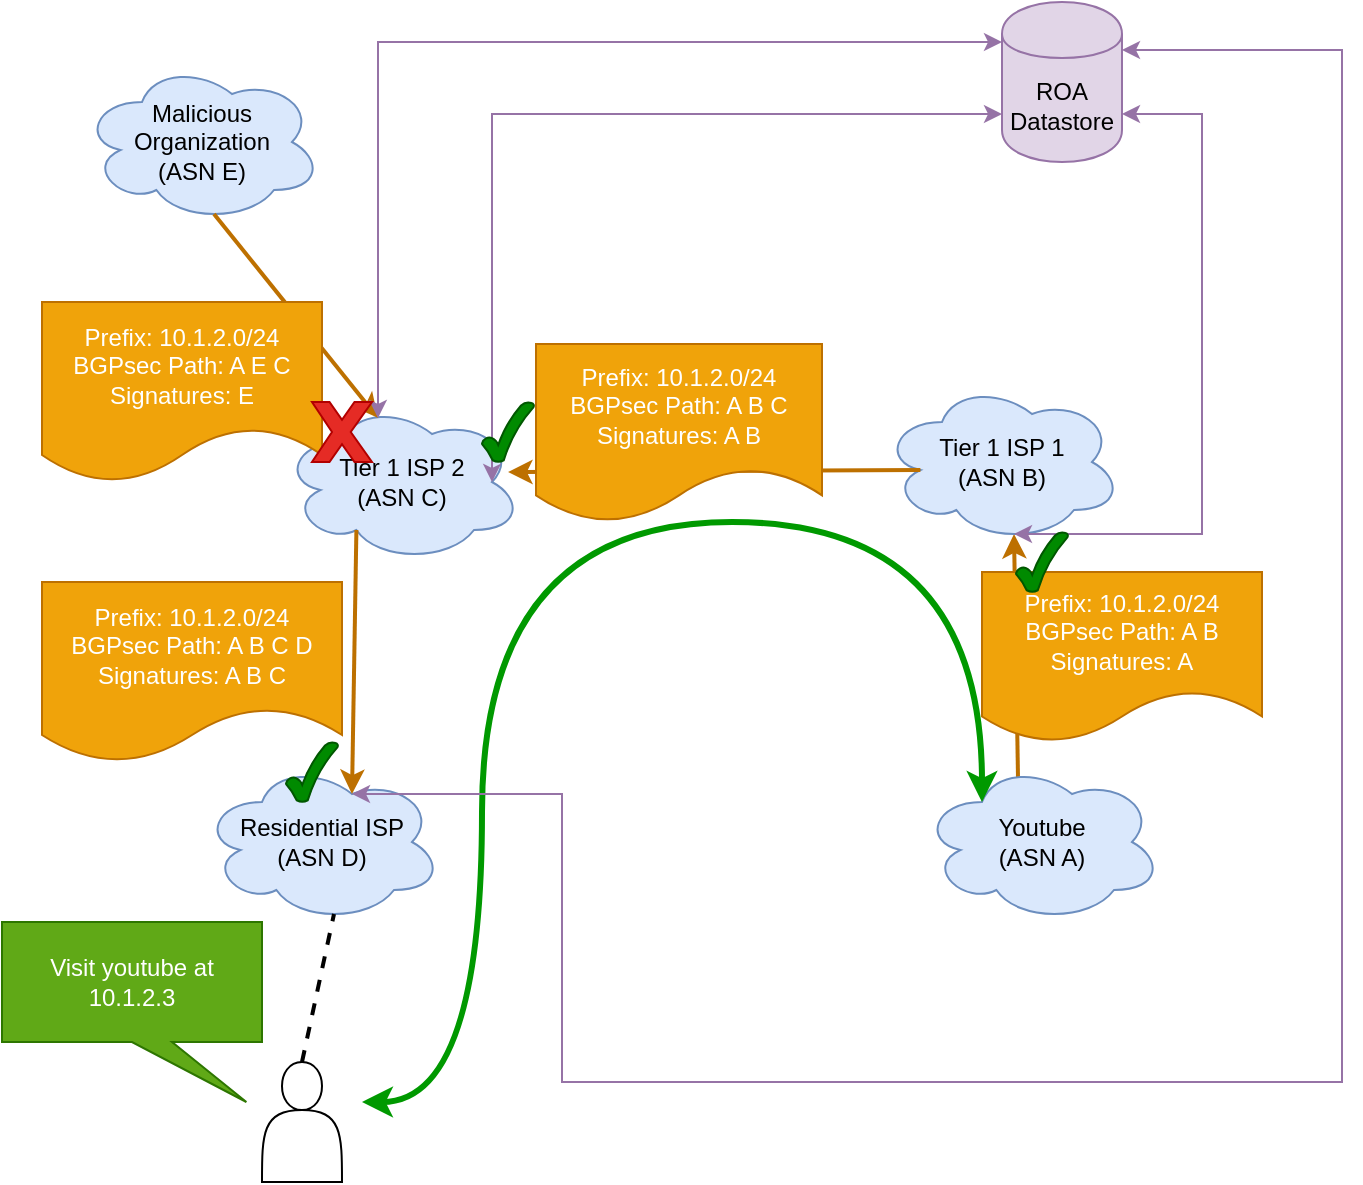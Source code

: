 <mxfile version="12.3.3" type="device" pages="1"><diagram id="Rd24nJYDN6u4Pm66B0-U" name="Page-1"><mxGraphModel dx="1357" dy="728" grid="1" gridSize="10" guides="1" tooltips="1" connect="1" arrows="1" fold="1" page="1" pageScale="1" pageWidth="850" pageHeight="1100" math="0" shadow="0"><root><mxCell id="0"/><mxCell id="1" parent="0"/><mxCell id="e7N7-tjZV6Bajt33-_lS-11" style="rounded=0;orthogonalLoop=1;jettySize=auto;html=1;exitX=0.4;exitY=0.1;exitDx=0;exitDy=0;exitPerimeter=0;entryX=0.55;entryY=0.95;entryDx=0;entryDy=0;entryPerimeter=0;strokeWidth=2;fillColor=#f0a30a;strokeColor=#BD7000;" parent="1" source="e7N7-tjZV6Bajt33-_lS-1" target="e7N7-tjZV6Bajt33-_lS-3" edge="1"><mxGeometry relative="1" as="geometry"/></mxCell><mxCell id="e7N7-tjZV6Bajt33-_lS-1" value="Youtube&lt;br&gt;(ASN A)" style="ellipse;shape=cloud;whiteSpace=wrap;html=1;fillColor=#dae8fc;strokeColor=#6c8ebf;" parent="1" vertex="1"><mxGeometry x="590" y="420" width="120" height="80" as="geometry"/></mxCell><mxCell id="e7N7-tjZV6Bajt33-_lS-3" value="Tier 1 ISP 1&lt;br&gt;(ASN B)" style="ellipse;shape=cloud;whiteSpace=wrap;html=1;fillColor=#dae8fc;strokeColor=#6c8ebf;" parent="1" vertex="1"><mxGeometry x="570" y="230" width="120" height="80" as="geometry"/></mxCell><mxCell id="e7N7-tjZV6Bajt33-_lS-4" value="Tier 1 ISP 2&lt;br&gt;(ASN C)" style="ellipse;shape=cloud;whiteSpace=wrap;html=1;fillColor=#dae8fc;strokeColor=#6c8ebf;" parent="1" vertex="1"><mxGeometry x="270" y="240" width="120" height="80" as="geometry"/></mxCell><mxCell id="e7N7-tjZV6Bajt33-_lS-5" value="Residential ISP&lt;br&gt;(ASN D)" style="ellipse;shape=cloud;whiteSpace=wrap;html=1;fillColor=#dae8fc;strokeColor=#6c8ebf;" parent="1" vertex="1"><mxGeometry x="230" y="420" width="120" height="80" as="geometry"/></mxCell><mxCell id="e7N7-tjZV6Bajt33-_lS-8" value="" style="shape=actor;whiteSpace=wrap;html=1;" parent="1" vertex="1"><mxGeometry x="260" y="570" width="40" height="60" as="geometry"/></mxCell><mxCell id="e7N7-tjZV6Bajt33-_lS-9" value="" style="endArrow=classic;html=1;exitX=0.16;exitY=0.55;exitDx=0;exitDy=0;exitPerimeter=0;entryX=0.942;entryY=0.438;entryDx=0;entryDy=0;entryPerimeter=0;strokeWidth=2;fillColor=#f0a30a;strokeColor=#BD7000;" parent="1" source="e7N7-tjZV6Bajt33-_lS-3" target="e7N7-tjZV6Bajt33-_lS-4" edge="1"><mxGeometry width="50" height="50" relative="1" as="geometry"><mxPoint x="150" y="640" as="sourcePoint"/><mxPoint x="200" y="590" as="targetPoint"/></mxGeometry></mxCell><mxCell id="e7N7-tjZV6Bajt33-_lS-10" value="" style="endArrow=classic;html=1;exitX=0.31;exitY=0.8;exitDx=0;exitDy=0;exitPerimeter=0;entryX=0.625;entryY=0.2;entryDx=0;entryDy=0;entryPerimeter=0;strokeWidth=2;fillColor=#f0a30a;strokeColor=#BD7000;" parent="1" source="e7N7-tjZV6Bajt33-_lS-4" target="e7N7-tjZV6Bajt33-_lS-5" edge="1"><mxGeometry width="50" height="50" relative="1" as="geometry"><mxPoint x="140" y="720" as="sourcePoint"/><mxPoint x="190" y="670" as="targetPoint"/></mxGeometry></mxCell><mxCell id="e7N7-tjZV6Bajt33-_lS-12" value="Prefix: 10.1.2.0/24&lt;br&gt;BGPsec Path: A B&lt;br&gt;Signatures: A" style="shape=document;whiteSpace=wrap;html=1;boundedLbl=1;fillColor=#f0a30a;strokeColor=#BD7000;fontColor=#ffffff;" parent="1" vertex="1"><mxGeometry x="620" y="325" width="140" height="85" as="geometry"/></mxCell><mxCell id="e7N7-tjZV6Bajt33-_lS-13" value="Prefix: 10.1.2.0/24&lt;br&gt;BGPsec Path: A B C&lt;br&gt;Signatures: A B" style="shape=document;whiteSpace=wrap;html=1;boundedLbl=1;fillColor=#f0a30a;strokeColor=#BD7000;fontColor=#ffffff;" parent="1" vertex="1"><mxGeometry x="397" y="211" width="143" height="89" as="geometry"/></mxCell><mxCell id="e7N7-tjZV6Bajt33-_lS-14" value="Prefix: 10.1.2.0/24&lt;br&gt;BGPsec Path: A B C D&lt;br&gt;Signatures: A B C" style="shape=document;whiteSpace=wrap;html=1;boundedLbl=1;fillColor=#f0a30a;strokeColor=#BD7000;fontColor=#ffffff;" parent="1" vertex="1"><mxGeometry x="150" y="330" width="150" height="90" as="geometry"/></mxCell><mxCell id="e7N7-tjZV6Bajt33-_lS-17" value="" style="endArrow=classic;html=1;edgeStyle=orthogonalEdgeStyle;curved=1;strokeWidth=3;strokeColor=#009900;startArrow=classic;startFill=1;entryX=0.25;entryY=0.25;entryDx=0;entryDy=0;entryPerimeter=0;" parent="1" edge="1" target="e7N7-tjZV6Bajt33-_lS-1"><mxGeometry width="50" height="50" relative="1" as="geometry"><mxPoint x="310" y="590" as="sourcePoint"/><mxPoint x="300" y="110" as="targetPoint"/><Array as="points"><mxPoint x="370" y="590"/><mxPoint x="370" y="300"/><mxPoint x="620" y="300"/></Array></mxGeometry></mxCell><mxCell id="e7N7-tjZV6Bajt33-_lS-19" value="Visit youtube at 10.1.2.3" style="shape=callout;whiteSpace=wrap;html=1;perimeter=calloutPerimeter;position2=0.94;fillColor=#60a917;strokeColor=#2D7600;fontColor=#ffffff;" parent="1" vertex="1"><mxGeometry x="130" y="500" width="130" height="90" as="geometry"/></mxCell><mxCell id="e7N7-tjZV6Bajt33-_lS-20" value="" style="endArrow=none;dashed=1;html=1;strokeColor=#000000;strokeWidth=2;entryX=0.55;entryY=0.95;entryDx=0;entryDy=0;entryPerimeter=0;" parent="1" target="e7N7-tjZV6Bajt33-_lS-5" edge="1"><mxGeometry width="50" height="50" relative="1" as="geometry"><mxPoint x="280" y="570" as="sourcePoint"/><mxPoint x="180" y="650" as="targetPoint"/></mxGeometry></mxCell><mxCell id="e7N7-tjZV6Bajt33-_lS-21" value="Malicious&lt;br&gt;Organization&lt;br&gt;(ASN E)" style="ellipse;shape=cloud;whiteSpace=wrap;html=1;fillColor=#dae8fc;strokeColor=#6c8ebf;" parent="1" vertex="1"><mxGeometry x="170" y="70" width="120" height="80" as="geometry"/></mxCell><mxCell id="e7N7-tjZV6Bajt33-_lS-22" style="rounded=0;orthogonalLoop=1;jettySize=auto;html=1;exitX=0.55;exitY=0.95;exitDx=0;exitDy=0;exitPerimeter=0;entryX=0.4;entryY=0.1;entryDx=0;entryDy=0;entryPerimeter=0;strokeWidth=2;fillColor=#f0a30a;strokeColor=#BD7000;" parent="1" source="e7N7-tjZV6Bajt33-_lS-21" target="e7N7-tjZV6Bajt33-_lS-4" edge="1"><mxGeometry relative="1" as="geometry"><mxPoint x="172" y="270" as="sourcePoint"/><mxPoint x="170" y="148" as="targetPoint"/></mxGeometry></mxCell><mxCell id="e7N7-tjZV6Bajt33-_lS-23" value="Prefix: 10.1.2.0/24&lt;br&gt;BGPsec Path: A E C&lt;br&gt;Signatures: E" style="shape=document;whiteSpace=wrap;html=1;boundedLbl=1;fillColor=#f0a30a;strokeColor=#BD7000;fontColor=#ffffff;" parent="1" vertex="1"><mxGeometry x="150" y="190" width="140" height="90" as="geometry"/></mxCell><mxCell id="QMQZmk5qR_oar2IFjogQ-1" value="ROA&lt;br&gt;Datastore" style="shape=cylinder;whiteSpace=wrap;html=1;boundedLbl=1;backgroundOutline=1;fillColor=#e1d5e7;strokeColor=#9673a6;" vertex="1" parent="1"><mxGeometry x="630" y="40" width="60" height="80" as="geometry"/></mxCell><mxCell id="QMQZmk5qR_oar2IFjogQ-3" style="edgeStyle=orthogonalEdgeStyle;rounded=0;orthogonalLoop=1;jettySize=auto;html=1;exitX=0.875;exitY=0.5;exitDx=0;exitDy=0;exitPerimeter=0;entryX=0;entryY=0.7;entryDx=0;entryDy=0;fillColor=#e1d5e7;strokeColor=#9673a6;startArrow=classic;startFill=1;" edge="1" parent="1" source="e7N7-tjZV6Bajt33-_lS-4" target="QMQZmk5qR_oar2IFjogQ-1"><mxGeometry relative="1" as="geometry"><mxPoint x="646" y="316" as="sourcePoint"/><mxPoint x="700" y="90" as="targetPoint"/><Array as="points"><mxPoint x="375" y="96"/></Array></mxGeometry></mxCell><mxCell id="QMQZmk5qR_oar2IFjogQ-2" style="edgeStyle=orthogonalEdgeStyle;rounded=0;orthogonalLoop=1;jettySize=auto;html=1;exitX=0.55;exitY=0.95;exitDx=0;exitDy=0;exitPerimeter=0;entryX=1;entryY=0.7;entryDx=0;entryDy=0;fillColor=#e1d5e7;strokeColor=#9673a6;startArrow=classic;startFill=1;" edge="1" parent="1" source="e7N7-tjZV6Bajt33-_lS-3" target="QMQZmk5qR_oar2IFjogQ-1"><mxGeometry relative="1" as="geometry"><Array as="points"><mxPoint x="730" y="306"/><mxPoint x="730" y="96"/></Array></mxGeometry></mxCell><mxCell id="QMQZmk5qR_oar2IFjogQ-4" style="edgeStyle=orthogonalEdgeStyle;rounded=0;orthogonalLoop=1;jettySize=auto;html=1;exitX=0.625;exitY=0.2;exitDx=0;exitDy=0;exitPerimeter=0;entryX=1;entryY=0.3;entryDx=0;entryDy=0;fillColor=#e1d5e7;strokeColor=#9673a6;startArrow=classic;startFill=1;" edge="1" parent="1" source="e7N7-tjZV6Bajt33-_lS-5" target="QMQZmk5qR_oar2IFjogQ-1"><mxGeometry relative="1" as="geometry"><mxPoint x="385" y="290" as="sourcePoint"/><mxPoint x="670" y="130" as="targetPoint"/><Array as="points"><mxPoint x="410" y="436"/><mxPoint x="410" y="580"/><mxPoint x="800" y="580"/><mxPoint x="800" y="64"/></Array></mxGeometry></mxCell><mxCell id="QMQZmk5qR_oar2IFjogQ-5" style="edgeStyle=orthogonalEdgeStyle;rounded=0;orthogonalLoop=1;jettySize=auto;html=1;exitX=0.4;exitY=0.1;exitDx=0;exitDy=0;exitPerimeter=0;fillColor=#e1d5e7;strokeColor=#9673a6;startArrow=classic;startFill=1;" edge="1" parent="1" source="e7N7-tjZV6Bajt33-_lS-4"><mxGeometry relative="1" as="geometry"><mxPoint x="385" y="290" as="sourcePoint"/><mxPoint x="630" y="60" as="targetPoint"/><Array as="points"><mxPoint x="318" y="60"/></Array></mxGeometry></mxCell><mxCell id="QMQZmk5qR_oar2IFjogQ-7" value="" style="verticalLabelPosition=bottom;verticalAlign=top;html=1;shape=mxgraph.basic.x;fillColor=#E52B25;strokeColor=#B20000;fontColor=#ffffff;" vertex="1" parent="1"><mxGeometry x="285" y="240" width="30" height="30" as="geometry"/></mxCell><mxCell id="QMQZmk5qR_oar2IFjogQ-8" value="" style="verticalLabelPosition=bottom;verticalAlign=top;html=1;shape=mxgraph.basic.tick;fillColor=#008a00;strokeColor=#005700;fontColor=#ffffff;" vertex="1" parent="1"><mxGeometry x="637" y="305" width="26" height="30" as="geometry"/></mxCell><mxCell id="QMQZmk5qR_oar2IFjogQ-9" value="" style="verticalLabelPosition=bottom;verticalAlign=top;html=1;shape=mxgraph.basic.tick;fillColor=#008a00;strokeColor=#005700;fontColor=#ffffff;" vertex="1" parent="1"><mxGeometry x="370" y="240" width="26" height="30" as="geometry"/></mxCell><mxCell id="QMQZmk5qR_oar2IFjogQ-10" value="" style="verticalLabelPosition=bottom;verticalAlign=top;html=1;shape=mxgraph.basic.tick;fillColor=#008a00;strokeColor=#005700;fontColor=#ffffff;" vertex="1" parent="1"><mxGeometry x="272" y="410" width="26" height="30" as="geometry"/></mxCell></root></mxGraphModel></diagram></mxfile>